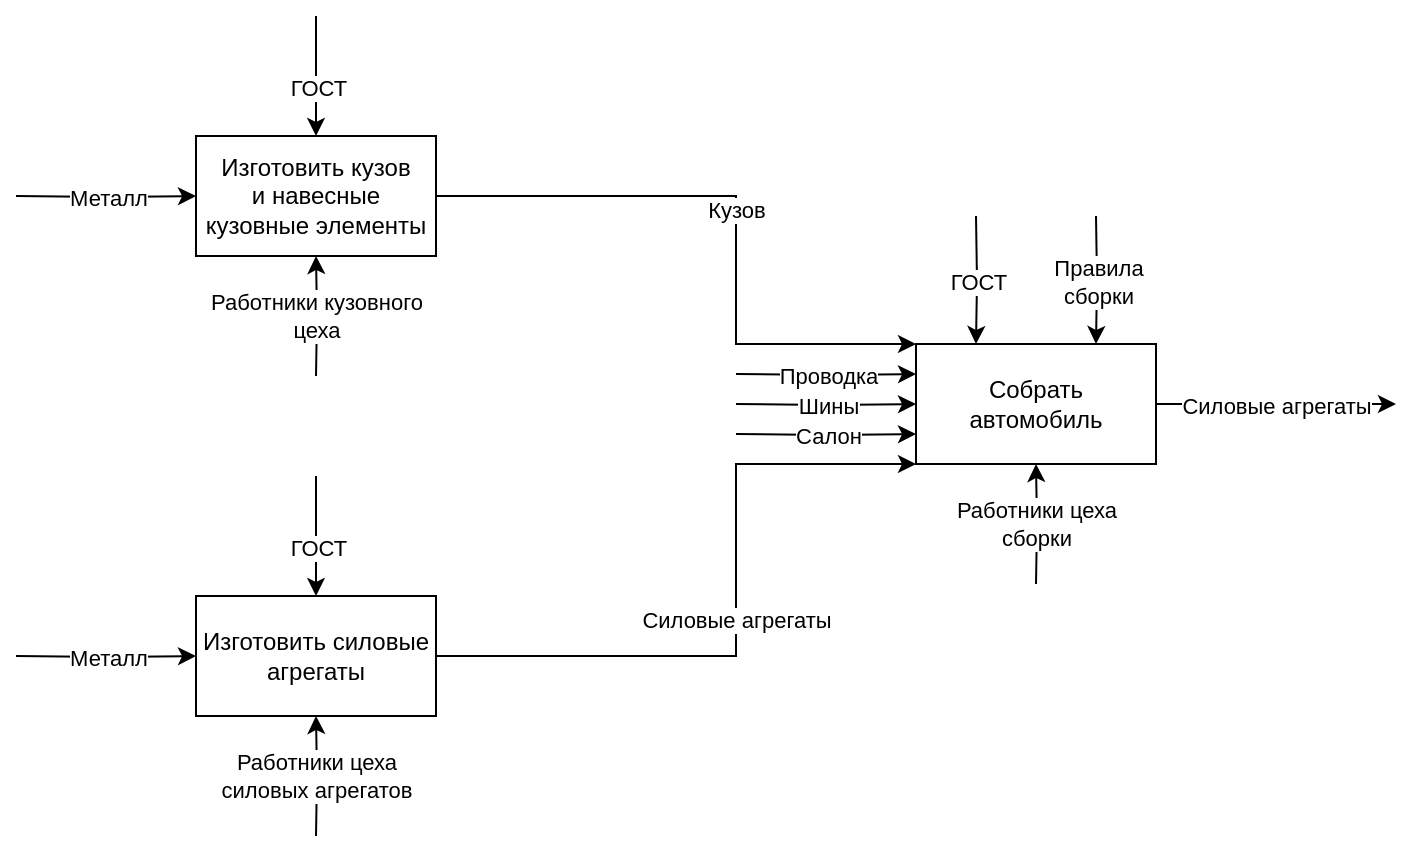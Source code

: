 <mxfile version="13.7.1" type="google"><diagram id="lVs5kQZeEG8Md-Ynr24D" name="Page-1"><mxGraphModel dx="1722" dy="948" grid="1" gridSize="10" guides="1" tooltips="1" connect="1" arrows="1" fold="1" page="1" pageScale="1" pageWidth="827" pageHeight="1169" math="0" shadow="0"><root><mxCell id="0"/><mxCell id="1" parent="0"/><mxCell id="GtGuLC1dUtMPpW9TAA5g-2" style="edgeStyle=orthogonalEdgeStyle;rounded=0;orthogonalLoop=1;jettySize=auto;html=1;entryX=0.5;entryY=0;entryDx=0;entryDy=0;" edge="1" parent="1" target="GtGuLC1dUtMPpW9TAA5g-1"><mxGeometry relative="1" as="geometry"><mxPoint x="230" y="340" as="sourcePoint"/><Array as="points"><mxPoint x="230" y="370"/><mxPoint x="230" y="370"/></Array></mxGeometry></mxCell><mxCell id="GtGuLC1dUtMPpW9TAA5g-6" value="ГОСТ" style="edgeLabel;html=1;align=center;verticalAlign=middle;resizable=0;points=[];" vertex="1" connectable="0" parent="GtGuLC1dUtMPpW9TAA5g-2"><mxGeometry x="0.2" y="1" relative="1" as="geometry"><mxPoint as="offset"/></mxGeometry></mxCell><mxCell id="GtGuLC1dUtMPpW9TAA5g-3" value="Кузов" style="edgeStyle=orthogonalEdgeStyle;rounded=0;orthogonalLoop=1;jettySize=auto;html=1;exitX=1;exitY=0.5;exitDx=0;exitDy=0;entryX=0;entryY=0;entryDx=0;entryDy=0;" edge="1" parent="1" source="GtGuLC1dUtMPpW9TAA5g-1" target="GtGuLC1dUtMPpW9TAA5g-19"><mxGeometry relative="1" as="geometry"><mxPoint x="400" y="430" as="targetPoint"/><Array as="points"><mxPoint x="440" y="430"/><mxPoint x="440" y="504"/></Array></mxGeometry></mxCell><mxCell id="GtGuLC1dUtMPpW9TAA5g-4" value="Работники кузовного&lt;br&gt;цеха" style="edgeStyle=orthogonalEdgeStyle;rounded=0;orthogonalLoop=1;jettySize=auto;html=1;exitX=0.5;exitY=1;exitDx=0;exitDy=0;entryX=0.5;entryY=1;entryDx=0;entryDy=0;" edge="1" parent="1" target="GtGuLC1dUtMPpW9TAA5g-1"><mxGeometry relative="1" as="geometry"><mxPoint x="230" y="520" as="sourcePoint"/></mxGeometry></mxCell><mxCell id="GtGuLC1dUtMPpW9TAA5g-5" value="Металл" style="edgeStyle=orthogonalEdgeStyle;rounded=0;orthogonalLoop=1;jettySize=auto;html=1;entryX=0;entryY=0.5;entryDx=0;entryDy=0;" edge="1" parent="1" target="GtGuLC1dUtMPpW9TAA5g-1"><mxGeometry relative="1" as="geometry"><mxPoint x="80" y="430" as="sourcePoint"/></mxGeometry></mxCell><mxCell id="GtGuLC1dUtMPpW9TAA5g-1" value="Изготовить кузов&lt;br&gt;и навесные кузовные элементы" style="rounded=0;whiteSpace=wrap;html=1;" vertex="1" parent="1"><mxGeometry x="170" y="400" width="120" height="60" as="geometry"/></mxCell><mxCell id="GtGuLC1dUtMPpW9TAA5g-7" style="edgeStyle=orthogonalEdgeStyle;rounded=0;orthogonalLoop=1;jettySize=auto;html=1;entryX=0.5;entryY=0;entryDx=0;entryDy=0;" edge="1" parent="1" target="GtGuLC1dUtMPpW9TAA5g-12"><mxGeometry relative="1" as="geometry"><mxPoint x="230" y="570" as="sourcePoint"/><Array as="points"><mxPoint x="230" y="600"/><mxPoint x="230" y="600"/></Array></mxGeometry></mxCell><mxCell id="GtGuLC1dUtMPpW9TAA5g-8" value="ГОСТ" style="edgeLabel;html=1;align=center;verticalAlign=middle;resizable=0;points=[];" vertex="1" connectable="0" parent="GtGuLC1dUtMPpW9TAA5g-7"><mxGeometry x="0.2" y="1" relative="1" as="geometry"><mxPoint as="offset"/></mxGeometry></mxCell><mxCell id="GtGuLC1dUtMPpW9TAA5g-9" value="Силовые агрегаты" style="edgeStyle=orthogonalEdgeStyle;rounded=0;orthogonalLoop=1;jettySize=auto;html=1;exitX=1;exitY=0.5;exitDx=0;exitDy=0;entryX=0;entryY=1;entryDx=0;entryDy=0;" edge="1" parent="1" source="GtGuLC1dUtMPpW9TAA5g-12" target="GtGuLC1dUtMPpW9TAA5g-19"><mxGeometry relative="1" as="geometry"><mxPoint x="410" y="660" as="targetPoint"/><Array as="points"><mxPoint x="440" y="660"/><mxPoint x="440" y="564"/></Array></mxGeometry></mxCell><mxCell id="GtGuLC1dUtMPpW9TAA5g-10" value="Работники цеха&lt;br&gt;силовых агрегатов" style="edgeStyle=orthogonalEdgeStyle;rounded=0;orthogonalLoop=1;jettySize=auto;html=1;exitX=0.5;exitY=1;exitDx=0;exitDy=0;entryX=0.5;entryY=1;entryDx=0;entryDy=0;" edge="1" parent="1" target="GtGuLC1dUtMPpW9TAA5g-12"><mxGeometry relative="1" as="geometry"><mxPoint x="230" y="750" as="sourcePoint"/></mxGeometry></mxCell><mxCell id="GtGuLC1dUtMPpW9TAA5g-11" value="Металл" style="edgeStyle=orthogonalEdgeStyle;rounded=0;orthogonalLoop=1;jettySize=auto;html=1;entryX=0;entryY=0.5;entryDx=0;entryDy=0;" edge="1" parent="1" target="GtGuLC1dUtMPpW9TAA5g-12"><mxGeometry relative="1" as="geometry"><mxPoint x="80" y="660" as="sourcePoint"/></mxGeometry></mxCell><mxCell id="GtGuLC1dUtMPpW9TAA5g-12" value="Изготовить силовые&lt;br&gt;агрегаты" style="rounded=0;whiteSpace=wrap;html=1;" vertex="1" parent="1"><mxGeometry x="170" y="630" width="120" height="60" as="geometry"/></mxCell><mxCell id="GtGuLC1dUtMPpW9TAA5g-16" value="Силовые агрегаты" style="edgeStyle=orthogonalEdgeStyle;rounded=0;orthogonalLoop=1;jettySize=auto;html=1;exitX=1;exitY=0.5;exitDx=0;exitDy=0;" edge="1" parent="1" source="GtGuLC1dUtMPpW9TAA5g-19"><mxGeometry relative="1" as="geometry"><mxPoint x="770" y="534" as="targetPoint"/></mxGeometry></mxCell><mxCell id="GtGuLC1dUtMPpW9TAA5g-17" value="Работники цеха&lt;br&gt;сборки" style="edgeStyle=orthogonalEdgeStyle;rounded=0;orthogonalLoop=1;jettySize=auto;html=1;exitX=0.5;exitY=1;exitDx=0;exitDy=0;entryX=0.5;entryY=1;entryDx=0;entryDy=0;" edge="1" parent="1" target="GtGuLC1dUtMPpW9TAA5g-19"><mxGeometry relative="1" as="geometry"><mxPoint x="590" y="624" as="sourcePoint"/></mxGeometry></mxCell><mxCell id="GtGuLC1dUtMPpW9TAA5g-20" value="Шины" style="edgeStyle=orthogonalEdgeStyle;rounded=0;orthogonalLoop=1;jettySize=auto;html=1;exitX=0;exitY=0.5;exitDx=0;exitDy=0;entryX=0;entryY=0.5;entryDx=0;entryDy=0;" edge="1" parent="1" target="GtGuLC1dUtMPpW9TAA5g-19"><mxGeometry relative="1" as="geometry"><mxPoint x="440" y="534" as="sourcePoint"/></mxGeometry></mxCell><mxCell id="GtGuLC1dUtMPpW9TAA5g-21" value="Проводка" style="edgeStyle=orthogonalEdgeStyle;rounded=0;orthogonalLoop=1;jettySize=auto;html=1;exitX=0;exitY=0.25;exitDx=0;exitDy=0;entryX=0;entryY=0.25;entryDx=0;entryDy=0;" edge="1" parent="1" target="GtGuLC1dUtMPpW9TAA5g-19"><mxGeometry relative="1" as="geometry"><mxPoint x="440" y="519" as="sourcePoint"/></mxGeometry></mxCell><mxCell id="GtGuLC1dUtMPpW9TAA5g-22" value="Салон" style="edgeStyle=orthogonalEdgeStyle;rounded=0;orthogonalLoop=1;jettySize=auto;html=1;exitX=0;exitY=0.75;exitDx=0;exitDy=0;entryX=0;entryY=0.75;entryDx=0;entryDy=0;" edge="1" parent="1" target="GtGuLC1dUtMPpW9TAA5g-19"><mxGeometry relative="1" as="geometry"><mxPoint x="440" y="549" as="sourcePoint"/></mxGeometry></mxCell><mxCell id="GtGuLC1dUtMPpW9TAA5g-23" value="ГОСТ" style="edgeStyle=orthogonalEdgeStyle;rounded=0;orthogonalLoop=1;jettySize=auto;html=1;entryX=0.25;entryY=0;entryDx=0;entryDy=0;" edge="1" parent="1" target="GtGuLC1dUtMPpW9TAA5g-19"><mxGeometry relative="1" as="geometry"><mxPoint x="560" y="440" as="sourcePoint"/></mxGeometry></mxCell><mxCell id="GtGuLC1dUtMPpW9TAA5g-24" value="Правила&lt;br&gt;сборки" style="edgeStyle=orthogonalEdgeStyle;rounded=0;orthogonalLoop=1;jettySize=auto;html=1;exitX=0.75;exitY=0;exitDx=0;exitDy=0;entryX=0.75;entryY=0;entryDx=0;entryDy=0;" edge="1" parent="1" target="GtGuLC1dUtMPpW9TAA5g-19"><mxGeometry relative="1" as="geometry"><mxPoint x="620" y="440" as="sourcePoint"/></mxGeometry></mxCell><mxCell id="GtGuLC1dUtMPpW9TAA5g-19" value="Собрать&lt;br&gt;автомобиль" style="rounded=0;whiteSpace=wrap;html=1;" vertex="1" parent="1"><mxGeometry x="530" y="504" width="120" height="60" as="geometry"/></mxCell></root></mxGraphModel></diagram></mxfile>